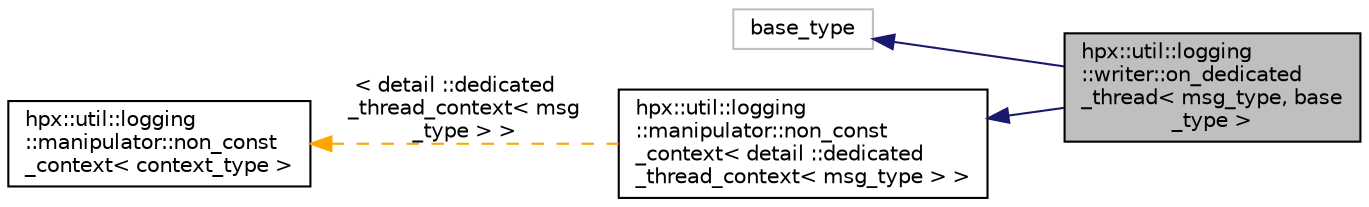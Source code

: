 digraph "hpx::util::logging::writer::on_dedicated_thread&lt; msg_type, base_type &gt;"
{
  edge [fontname="Helvetica",fontsize="10",labelfontname="Helvetica",labelfontsize="10"];
  node [fontname="Helvetica",fontsize="10",shape=record];
  rankdir="LR";
  Node4 [label="hpx::util::logging\l::writer::on_dedicated\l_thread\< msg_type, base\l_type \>",height=0.2,width=0.4,color="black", fillcolor="grey75", style="filled", fontcolor="black"];
  Node5 -> Node4 [dir="back",color="midnightblue",fontsize="10",style="solid",fontname="Helvetica"];
  Node5 [label="base_type",height=0.2,width=0.4,color="grey75", fillcolor="white", style="filled"];
  Node6 -> Node4 [dir="back",color="midnightblue",fontsize="10",style="solid",fontname="Helvetica"];
  Node6 [label="hpx::util::logging\l::manipulator::non_const\l_context\< detail ::dedicated\l_thread_context\< msg_type \> \>",height=0.2,width=0.4,color="black", fillcolor="white", style="filled",URL="$d1/db7/structhpx_1_1util_1_1logging_1_1manipulator_1_1non__const__context.html"];
  Node7 -> Node6 [dir="back",color="orange",fontsize="10",style="dashed",label=" \< detail ::dedicated\l_thread_context\< msg\l_type \> \>" ,fontname="Helvetica"];
  Node7 [label="hpx::util::logging\l::manipulator::non_const\l_context\< context_type \>",height=0.2,width=0.4,color="black", fillcolor="white", style="filled",URL="$d1/db7/structhpx_1_1util_1_1logging_1_1manipulator_1_1non__const__context.html",tooltip="In case your manipulator (formatter or destination) needs to hold non-const context information..."];
}
